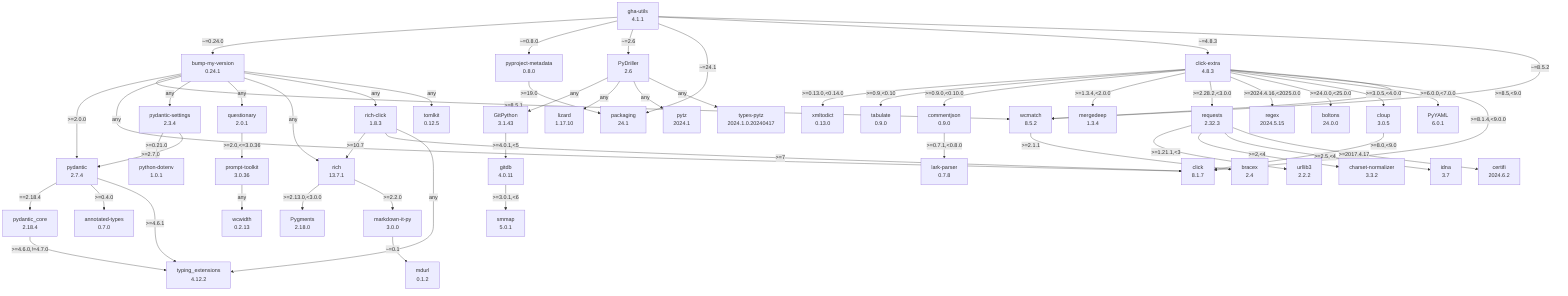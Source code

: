 flowchart TD
    classDef missing stroke-dasharray: 5
    annotated-types["annotated-types\n0.7.0"]
    boltons["boltons\n24.0.0"]
    bracex["bracex\n2.4"]
    bump-my-version["bump-my-version\n0.24.1"]
    certifi["certifi\n2024.6.2"]
    charset-normalizer["charset-normalizer\n3.3.2"]
    click-extra["click-extra\n4.8.3"]
    click_0["click\n8.1.7"]
    cloup["cloup\n3.0.5"]
    commentjson["commentjson\n0.9.0"]
    gha-utils["gha-utils\n4.1.1"]
    gitdb["gitdb\n4.0.11"]
    gitpython["GitPython\n3.1.43"]
    idna["idna\n3.7"]
    lark-parser["lark-parser\n0.7.8"]
    lizard["lizard\n1.17.10"]
    markdown-it-py["markdown-it-py\n3.0.0"]
    mdurl["mdurl\n0.1.2"]
    mergedeep["mergedeep\n1.3.4"]
    packaging["packaging\n24.1"]
    prompt-toolkit["prompt-toolkit\n3.0.36"]
    pydantic-core["pydantic_core\n2.18.4"]
    pydantic-settings["pydantic-settings\n2.3.4"]
    pydantic["pydantic\n2.7.4"]
    pydriller["PyDriller\n2.6"]
    pygments["Pygments\n2.18.0"]
    pyproject-metadata["pyproject-metadata\n0.8.0"]
    python-dotenv["python-dotenv\n1.0.1"]
    pytz["pytz\n2024.1"]
    pyyaml["PyYAML\n6.0.1"]
    questionary["questionary\n2.0.1"]
    regex["regex\n2024.5.15"]
    requests["requests\n2.32.3"]
    rich-click["rich-click\n1.8.3"]
    rich["rich\n13.7.1"]
    smmap["smmap\n5.0.1"]
    tabulate["tabulate\n0.9.0"]
    tomlkit["tomlkit\n0.12.5"]
    types-pytz["types-pytz\n2024.1.0.20240417"]
    typing-extensions["typing_extensions\n4.12.2"]
    urllib3["urllib3\n2.2.2"]
    wcmatch["wcmatch\n8.5.2"]
    wcwidth["wcwidth\n0.2.13"]
    xmltodict["xmltodict\n0.13.0"]
    bump-my-version -- ">=2.0.0" --> pydantic
    bump-my-version -- ">=8.5.1" --> wcmatch
    bump-my-version -- "any" --> click_0
    bump-my-version -- "any" --> pydantic-settings
    bump-my-version -- "any" --> questionary
    bump-my-version -- "any" --> rich
    bump-my-version -- "any" --> rich-click
    bump-my-version -- "any" --> tomlkit
    click-extra -- ">=0.13.0,<0.14.0" --> xmltodict
    click-extra -- ">=0.9,<0.10" --> tabulate
    click-extra -- ">=0.9.0,<0.10.0" --> commentjson
    click-extra -- ">=1.3.4,<2.0.0" --> mergedeep
    click-extra -- ">=2.28.2,<3.0.0" --> requests
    click-extra -- ">=2024.4.16,<2025.0.0" --> regex
    click-extra -- ">=24.0.0,<25.0.0" --> boltons
    click-extra -- ">=3.0.5,<4.0.0" --> cloup
    click-extra -- ">=6.0.0,<7.0.0" --> pyyaml
    click-extra -- ">=8.1.4,<9.0.0" --> click_0
    click-extra -- ">=8.5,<9.0" --> wcmatch
    cloup -- ">=8.0,<9.0" --> click_0
    commentjson -- ">=0.7.1,<0.8.0" --> lark-parser
    gha-utils -- "~=0.24.0" --> bump-my-version
    gha-utils -- "~=0.8.0" --> pyproject-metadata
    gha-utils -- "~=2.6" --> pydriller
    gha-utils -- "~=24.1" --> packaging
    gha-utils -- "~=4.8.3" --> click-extra
    gha-utils -- "~=8.5.2" --> wcmatch
    gitdb -- ">=3.0.1,<6" --> smmap
    gitpython -- ">=4.0.1,<5" --> gitdb
    markdown-it-py -- "~=0.1" --> mdurl
    prompt-toolkit -- "any" --> wcwidth
    pydantic -- "==2.18.4" --> pydantic-core
    pydantic -- ">=0.4.0" --> annotated-types
    pydantic -- ">=4.6.1" --> typing-extensions
    pydantic-core -- ">=4.6.0,!=4.7.0" --> typing-extensions
    pydantic-settings -- ">=0.21.0" --> python-dotenv
    pydantic-settings -- ">=2.7.0" --> pydantic
    pydriller -- "any" --> gitpython
    pydriller -- "any" --> lizard
    pydriller -- "any" --> pytz
    pydriller -- "any" --> types-pytz
    pyproject-metadata -- ">=19.0" --> packaging
    questionary -- ">=2.0,<=3.0.36" --> prompt-toolkit
    requests -- ">=1.21.1,<3" --> urllib3
    requests -- ">=2,<4" --> charset-normalizer
    requests -- ">=2.5,<4" --> idna
    requests -- ">=2017.4.17" --> certifi
    rich -- ">=2.13.0,<3.0.0" --> pygments
    rich -- ">=2.2.0" --> markdown-it-py
    rich-click -- ">=10.7" --> rich
    rich-click -- ">=7" --> click_0
    rich-click -- "any" --> typing-extensions
    wcmatch -- ">=2.1.1" --> bracex